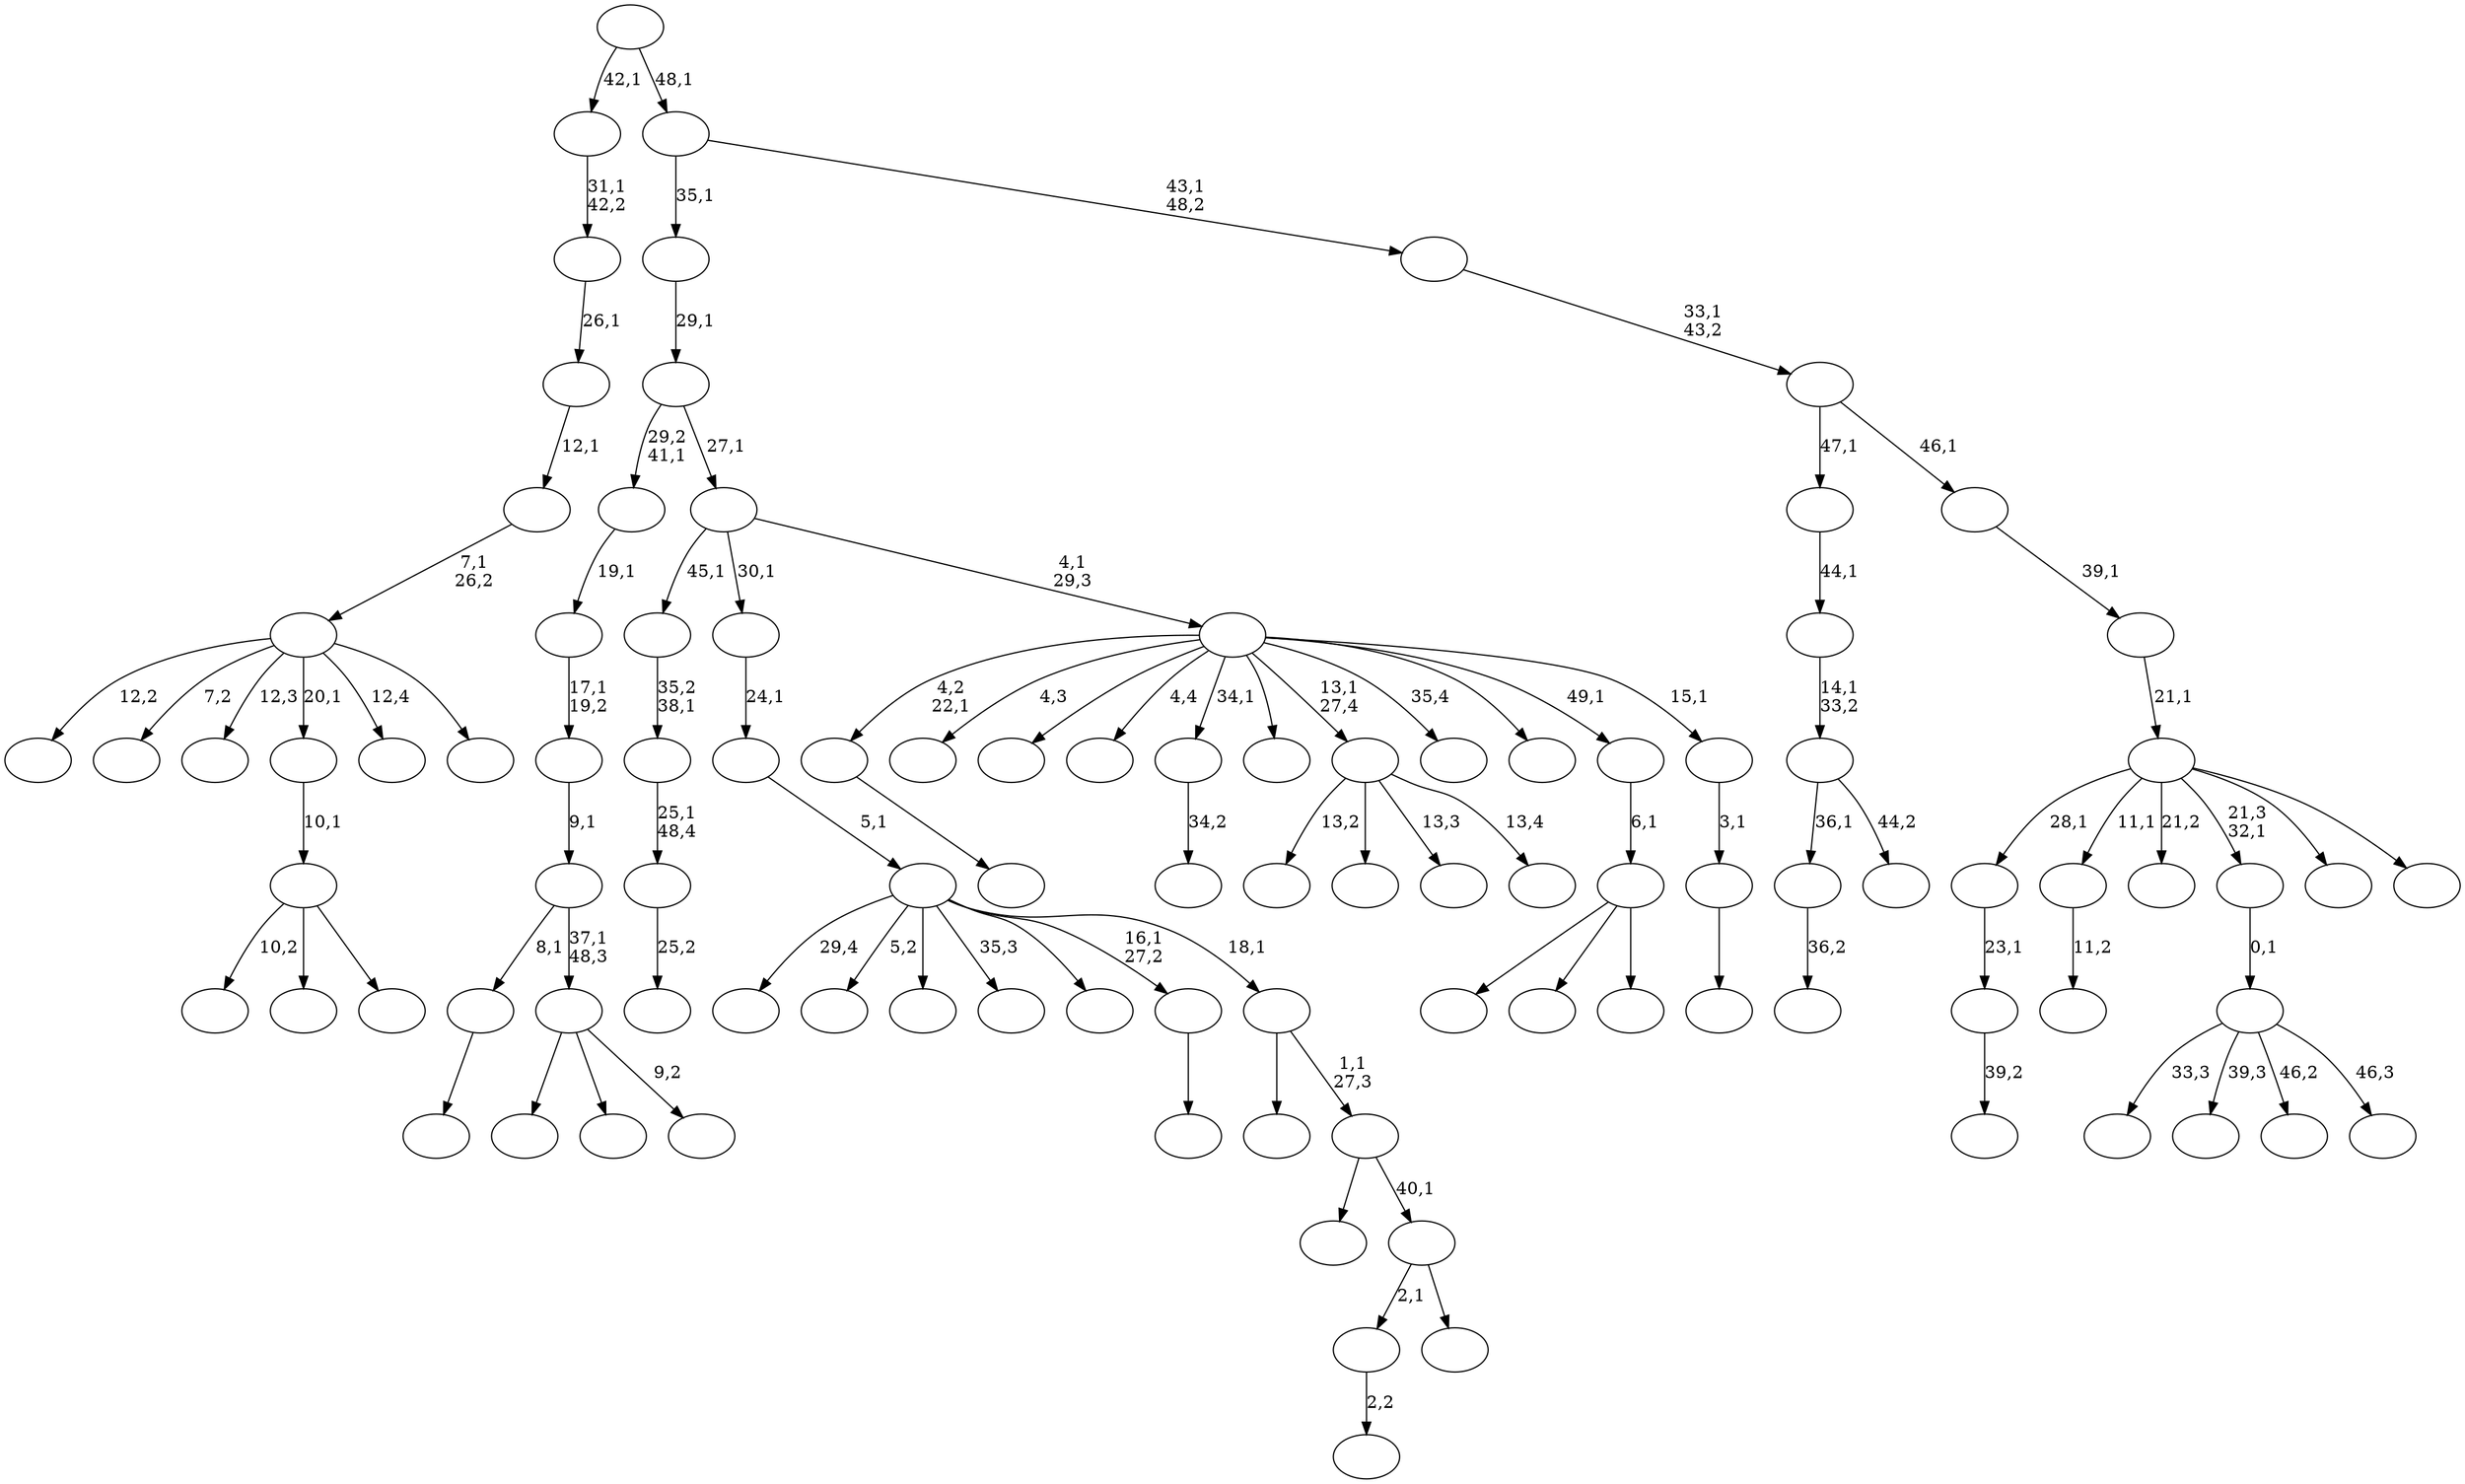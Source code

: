 digraph T {
	100 [label=""]
	99 [label=""]
	98 [label=""]
	97 [label=""]
	96 [label=""]
	95 [label=""]
	94 [label=""]
	93 [label=""]
	92 [label=""]
	91 [label=""]
	90 [label=""]
	89 [label=""]
	88 [label=""]
	87 [label=""]
	86 [label=""]
	85 [label=""]
	84 [label=""]
	83 [label=""]
	82 [label=""]
	81 [label=""]
	80 [label=""]
	79 [label=""]
	78 [label=""]
	77 [label=""]
	76 [label=""]
	75 [label=""]
	74 [label=""]
	73 [label=""]
	72 [label=""]
	71 [label=""]
	70 [label=""]
	69 [label=""]
	68 [label=""]
	67 [label=""]
	66 [label=""]
	65 [label=""]
	64 [label=""]
	63 [label=""]
	62 [label=""]
	61 [label=""]
	60 [label=""]
	59 [label=""]
	58 [label=""]
	57 [label=""]
	56 [label=""]
	55 [label=""]
	54 [label=""]
	53 [label=""]
	52 [label=""]
	51 [label=""]
	50 [label=""]
	49 [label=""]
	48 [label=""]
	47 [label=""]
	46 [label=""]
	45 [label=""]
	44 [label=""]
	43 [label=""]
	42 [label=""]
	41 [label=""]
	40 [label=""]
	39 [label=""]
	38 [label=""]
	37 [label=""]
	36 [label=""]
	35 [label=""]
	34 [label=""]
	33 [label=""]
	32 [label=""]
	31 [label=""]
	30 [label=""]
	29 [label=""]
	28 [label=""]
	27 [label=""]
	26 [label=""]
	25 [label=""]
	24 [label=""]
	23 [label=""]
	22 [label=""]
	21 [label=""]
	20 [label=""]
	19 [label=""]
	18 [label=""]
	17 [label=""]
	16 [label=""]
	15 [label=""]
	14 [label=""]
	13 [label=""]
	12 [label=""]
	11 [label=""]
	10 [label=""]
	9 [label=""]
	8 [label=""]
	7 [label=""]
	6 [label=""]
	5 [label=""]
	4 [label=""]
	3 [label=""]
	2 [label=""]
	1 [label=""]
	0 [label=""]
	94 -> 95 [label=""]
	92 -> 93 [label=""]
	80 -> 81 [label="39,2"]
	79 -> 80 [label="23,1"]
	76 -> 77 [label="11,2"]
	73 -> 96 [label=""]
	73 -> 89 [label=""]
	73 -> 74 [label="9,2"]
	72 -> 94 [label="8,1"]
	72 -> 73 [label="37,1\n48,3"]
	71 -> 72 [label="9,1"]
	70 -> 71 [label="17,1\n19,2"]
	69 -> 70 [label="19,1"]
	65 -> 66 [label="25,2"]
	64 -> 65 [label="25,1\n48,4"]
	63 -> 64 [label="35,2\n38,1"]
	61 -> 62 [label="2,2"]
	59 -> 60 [label="36,2"]
	56 -> 98 [label="10,2"]
	56 -> 85 [label=""]
	56 -> 57 [label=""]
	55 -> 56 [label="10,1"]
	53 -> 54 [label="34,2"]
	46 -> 100 [label="33,3"]
	46 -> 97 [label="39,3"]
	46 -> 86 [label="46,2"]
	46 -> 47 [label="46,3"]
	45 -> 46 [label="0,1"]
	43 -> 90 [label="13,2"]
	43 -> 84 [label=""]
	43 -> 78 [label="13,3"]
	43 -> 44 [label="13,4"]
	37 -> 59 [label="36,1"]
	37 -> 38 [label="44,2"]
	36 -> 37 [label="14,1\n33,2"]
	35 -> 36 [label="44,1"]
	32 -> 83 [label=""]
	32 -> 50 [label=""]
	32 -> 33 [label=""]
	31 -> 32 [label="6,1"]
	28 -> 29 [label=""]
	26 -> 61 [label="2,1"]
	26 -> 27 [label=""]
	25 -> 41 [label=""]
	25 -> 26 [label="40,1"]
	24 -> 99 [label=""]
	24 -> 25 [label="1,1\n27,3"]
	23 -> 91 [label="29,4"]
	23 -> 51 [label="5,2"]
	23 -> 49 [label=""]
	23 -> 48 [label="35,3"]
	23 -> 30 [label=""]
	23 -> 28 [label="16,1\n27,2"]
	23 -> 24 [label="18,1"]
	22 -> 23 [label="5,1"]
	21 -> 22 [label="24,1"]
	19 -> 20 [label=""]
	18 -> 19 [label="3,1"]
	17 -> 92 [label="4,2\n22,1"]
	17 -> 88 [label="4,3"]
	17 -> 82 [label=""]
	17 -> 67 [label="4,4"]
	17 -> 53 [label="34,1"]
	17 -> 52 [label=""]
	17 -> 43 [label="13,1\n27,4"]
	17 -> 42 [label="35,4"]
	17 -> 40 [label=""]
	17 -> 31 [label="49,1"]
	17 -> 18 [label="15,1"]
	16 -> 63 [label="45,1"]
	16 -> 21 [label="30,1"]
	16 -> 17 [label="4,1\n29,3"]
	15 -> 69 [label="29,2\n41,1"]
	15 -> 16 [label="27,1"]
	14 -> 15 [label="29,1"]
	12 -> 87 [label="12,2"]
	12 -> 75 [label="7,2"]
	12 -> 68 [label="12,3"]
	12 -> 55 [label="20,1"]
	12 -> 39 [label="12,4"]
	12 -> 13 [label=""]
	11 -> 12 [label="7,1\n26,2"]
	10 -> 11 [label="12,1"]
	9 -> 10 [label="26,1"]
	8 -> 9 [label="31,1\n42,2"]
	6 -> 79 [label="28,1"]
	6 -> 76 [label="11,1"]
	6 -> 58 [label="21,2"]
	6 -> 45 [label="21,3\n32,1"]
	6 -> 34 [label=""]
	6 -> 7 [label=""]
	5 -> 6 [label="21,1"]
	4 -> 5 [label="39,1"]
	3 -> 35 [label="47,1"]
	3 -> 4 [label="46,1"]
	2 -> 3 [label="33,1\n43,2"]
	1 -> 14 [label="35,1"]
	1 -> 2 [label="43,1\n48,2"]
	0 -> 8 [label="42,1"]
	0 -> 1 [label="48,1"]
}
